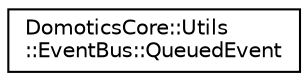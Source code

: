 digraph "Graphical Class Hierarchy"
{
 // LATEX_PDF_SIZE
  edge [fontname="Helvetica",fontsize="10",labelfontname="Helvetica",labelfontsize="10"];
  node [fontname="Helvetica",fontsize="10",shape=record];
  rankdir="LR";
  Node0 [label="DomoticsCore::Utils\l::EventBus::QueuedEvent",height=0.2,width=0.4,color="black", fillcolor="white", style="filled",URL="$structDomoticsCore_1_1Utils_1_1EventBus_1_1QueuedEvent.html",tooltip=" "];
}

